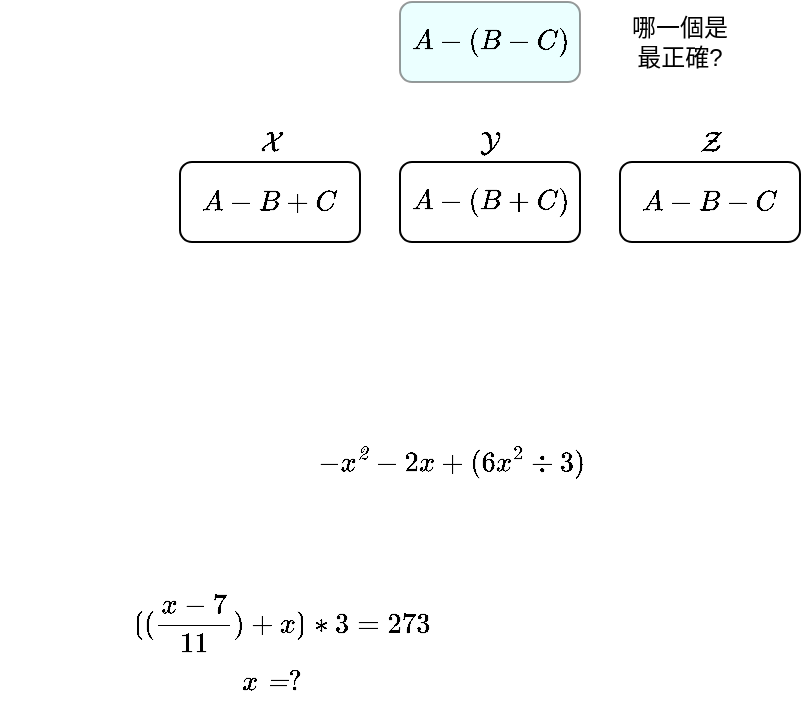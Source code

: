 <mxfile version="15.9.4" type="github">
  <diagram id="bB7Jo88Dkk5dAmgTvR2b" name="Page-1">
    <mxGraphModel dx="1146" dy="52" grid="1" gridSize="10" guides="1" tooltips="1" connect="1" arrows="1" fold="1" page="1" pageScale="1" pageWidth="980" pageHeight="690" background="#ffffff" math="1" shadow="0">
      <root>
        <mxCell id="0" />
        <mxCell id="1" parent="0" />
        <mxCell id="x7hon7UcezSNEN2OE0OE-3" value="" style="rounded=1;whiteSpace=wrap;html=1;fillColor=#CCFFFF;gradientColor=none;gradientDirection=east;strokeColor=#000000;opacity=40;" vertex="1" parent="1">
          <mxGeometry x="140" y="160" width="90" height="40" as="geometry" />
        </mxCell>
        <mxCell id="x7hon7UcezSNEN2OE0OE-2" value="$$A-(B-C)$$" style="text;html=1;align=center;verticalAlign=middle;resizable=0;points=[];autosize=1;strokeColor=none;fillColor=none;gradientColor=#ffffff;opacity=0;" vertex="1" parent="1">
          <mxGeometry x="145" y="170" width="80" height="20" as="geometry" />
        </mxCell>
        <mxCell id="x7hon7UcezSNEN2OE0OE-4" value="$$A-B+C$$" style="rounded=1;whiteSpace=wrap;html=1;" vertex="1" parent="1">
          <mxGeometry x="30" y="240" width="90" height="40" as="geometry" />
        </mxCell>
        <mxCell id="x7hon7UcezSNEN2OE0OE-5" value="$$A-(B+C)$$" style="rounded=1;whiteSpace=wrap;html=1;" vertex="1" parent="1">
          <mxGeometry x="140" y="240" width="90" height="40" as="geometry" />
        </mxCell>
        <mxCell id="x7hon7UcezSNEN2OE0OE-6" value="$$A-B-C$$" style="rounded=1;whiteSpace=wrap;html=1;" vertex="1" parent="1">
          <mxGeometry x="250" y="240" width="90" height="40" as="geometry" />
        </mxCell>
        <mxCell id="x7hon7UcezSNEN2OE0OE-7" value="$$\mathcal{X}$$" style="text;html=1;align=center;verticalAlign=middle;resizable=0;points=[];autosize=1;strokeColor=none;fillColor=none;" vertex="1" parent="1">
          <mxGeometry x="25" y="220" width="100" height="20" as="geometry" />
        </mxCell>
        <mxCell id="x7hon7UcezSNEN2OE0OE-8" value="$$\mathcal{Y}$$" style="text;html=1;align=center;verticalAlign=middle;resizable=0;points=[];autosize=1;strokeColor=none;fillColor=none;" vertex="1" parent="1">
          <mxGeometry x="135" y="220" width="100" height="20" as="geometry" />
        </mxCell>
        <mxCell id="x7hon7UcezSNEN2OE0OE-9" value="$$\mathcal{Z}$$" style="text;html=1;align=center;verticalAlign=middle;resizable=0;points=[];autosize=1;strokeColor=none;fillColor=none;" vertex="1" parent="1">
          <mxGeometry x="245" y="220" width="100" height="20" as="geometry" />
        </mxCell>
        <mxCell id="x7hon7UcezSNEN2OE0OE-10" value="哪一個是最正確?" style="text;html=1;strokeColor=none;fillColor=none;align=center;verticalAlign=middle;whiteSpace=wrap;rounded=0;" vertex="1" parent="1">
          <mxGeometry x="250" y="165" width="60" height="30" as="geometry" />
        </mxCell>
        <mxCell id="x7hon7UcezSNEN2OE0OE-14" value="$$-\mathcal{x^2}-2&lt;br&gt;\mathcal{&lt;br&gt;x}+(6\mathcal{&lt;br&gt;x}^2\div3)$$" style="text;html=1;align=center;verticalAlign=middle;resizable=0;points=[];autosize=1;strokeColor=none;fillColor=none;" vertex="1" parent="1">
          <mxGeometry x="105" y="360" width="120" height="60" as="geometry" />
        </mxCell>
        <mxCell id="x7hon7UcezSNEN2OE0OE-15" value="$$\lgroup(\frac{&lt;br&gt;\mathcal{x}-7}{11}) + \mathcal{x}\rgroup*3=273$$" style="text;html=1;align=center;verticalAlign=middle;resizable=0;points=[];autosize=1;strokeColor=none;fillColor=none;" vertex="1" parent="1">
          <mxGeometry x="-60" y="455" width="280" height="30" as="geometry" />
        </mxCell>
        <mxCell id="x7hon7UcezSNEN2OE0OE-16" value="$$\mathcal{x=} ?$$" style="text;html=1;align=center;verticalAlign=middle;resizable=0;points=[];autosize=1;strokeColor=none;fillColor=none;" vertex="1" parent="1">
          <mxGeometry x="15" y="490" width="120" height="20" as="geometry" />
        </mxCell>
      </root>
    </mxGraphModel>
  </diagram>
</mxfile>
